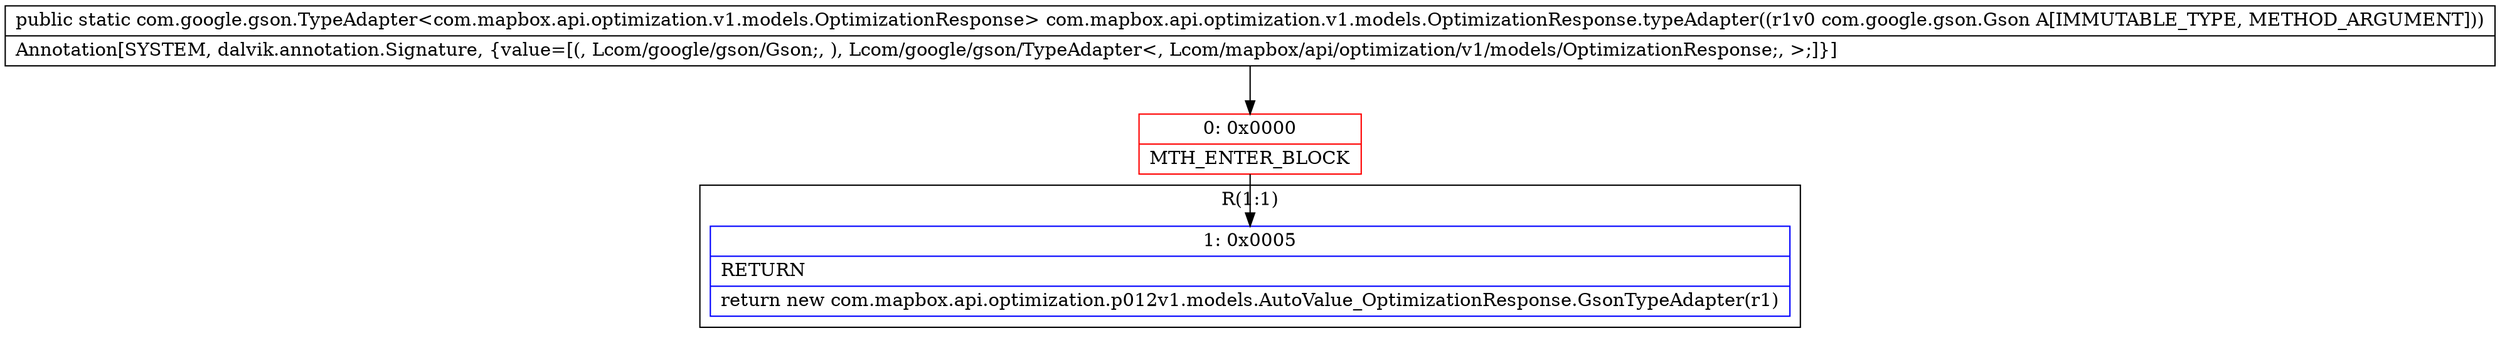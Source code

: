 digraph "CFG forcom.mapbox.api.optimization.v1.models.OptimizationResponse.typeAdapter(Lcom\/google\/gson\/Gson;)Lcom\/google\/gson\/TypeAdapter;" {
subgraph cluster_Region_788021860 {
label = "R(1:1)";
node [shape=record,color=blue];
Node_1 [shape=record,label="{1\:\ 0x0005|RETURN\l|return new com.mapbox.api.optimization.p012v1.models.AutoValue_OptimizationResponse.GsonTypeAdapter(r1)\l}"];
}
Node_0 [shape=record,color=red,label="{0\:\ 0x0000|MTH_ENTER_BLOCK\l}"];
MethodNode[shape=record,label="{public static com.google.gson.TypeAdapter\<com.mapbox.api.optimization.v1.models.OptimizationResponse\> com.mapbox.api.optimization.v1.models.OptimizationResponse.typeAdapter((r1v0 com.google.gson.Gson A[IMMUTABLE_TYPE, METHOD_ARGUMENT]))  | Annotation[SYSTEM, dalvik.annotation.Signature, \{value=[(, Lcom\/google\/gson\/Gson;, ), Lcom\/google\/gson\/TypeAdapter\<, Lcom\/mapbox\/api\/optimization\/v1\/models\/OptimizationResponse;, \>;]\}]\l}"];
MethodNode -> Node_0;
Node_0 -> Node_1;
}

